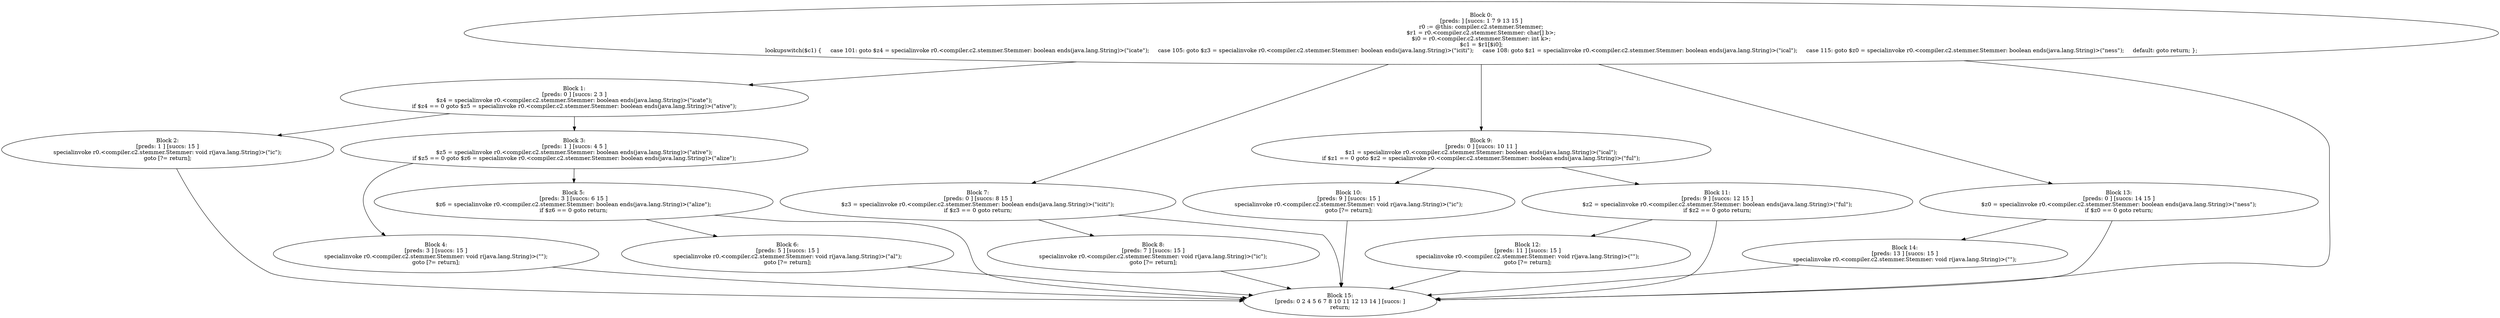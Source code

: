 digraph "unitGraph" {
    "Block 0:
[preds: ] [succs: 1 7 9 13 15 ]
r0 := @this: compiler.c2.stemmer.Stemmer;
$r1 = r0.<compiler.c2.stemmer.Stemmer: char[] b>;
$i0 = r0.<compiler.c2.stemmer.Stemmer: int k>;
$c1 = $r1[$i0];
lookupswitch($c1) {     case 101: goto $z4 = specialinvoke r0.<compiler.c2.stemmer.Stemmer: boolean ends(java.lang.String)>(\"icate\");     case 105: goto $z3 = specialinvoke r0.<compiler.c2.stemmer.Stemmer: boolean ends(java.lang.String)>(\"iciti\");     case 108: goto $z1 = specialinvoke r0.<compiler.c2.stemmer.Stemmer: boolean ends(java.lang.String)>(\"ical\");     case 115: goto $z0 = specialinvoke r0.<compiler.c2.stemmer.Stemmer: boolean ends(java.lang.String)>(\"ness\");     default: goto return; };
"
    "Block 1:
[preds: 0 ] [succs: 2 3 ]
$z4 = specialinvoke r0.<compiler.c2.stemmer.Stemmer: boolean ends(java.lang.String)>(\"icate\");
if $z4 == 0 goto $z5 = specialinvoke r0.<compiler.c2.stemmer.Stemmer: boolean ends(java.lang.String)>(\"ative\");
"
    "Block 2:
[preds: 1 ] [succs: 15 ]
specialinvoke r0.<compiler.c2.stemmer.Stemmer: void r(java.lang.String)>(\"ic\");
goto [?= return];
"
    "Block 3:
[preds: 1 ] [succs: 4 5 ]
$z5 = specialinvoke r0.<compiler.c2.stemmer.Stemmer: boolean ends(java.lang.String)>(\"ative\");
if $z5 == 0 goto $z6 = specialinvoke r0.<compiler.c2.stemmer.Stemmer: boolean ends(java.lang.String)>(\"alize\");
"
    "Block 4:
[preds: 3 ] [succs: 15 ]
specialinvoke r0.<compiler.c2.stemmer.Stemmer: void r(java.lang.String)>(\"\");
goto [?= return];
"
    "Block 5:
[preds: 3 ] [succs: 6 15 ]
$z6 = specialinvoke r0.<compiler.c2.stemmer.Stemmer: boolean ends(java.lang.String)>(\"alize\");
if $z6 == 0 goto return;
"
    "Block 6:
[preds: 5 ] [succs: 15 ]
specialinvoke r0.<compiler.c2.stemmer.Stemmer: void r(java.lang.String)>(\"al\");
goto [?= return];
"
    "Block 7:
[preds: 0 ] [succs: 8 15 ]
$z3 = specialinvoke r0.<compiler.c2.stemmer.Stemmer: boolean ends(java.lang.String)>(\"iciti\");
if $z3 == 0 goto return;
"
    "Block 8:
[preds: 7 ] [succs: 15 ]
specialinvoke r0.<compiler.c2.stemmer.Stemmer: void r(java.lang.String)>(\"ic\");
goto [?= return];
"
    "Block 9:
[preds: 0 ] [succs: 10 11 ]
$z1 = specialinvoke r0.<compiler.c2.stemmer.Stemmer: boolean ends(java.lang.String)>(\"ical\");
if $z1 == 0 goto $z2 = specialinvoke r0.<compiler.c2.stemmer.Stemmer: boolean ends(java.lang.String)>(\"ful\");
"
    "Block 10:
[preds: 9 ] [succs: 15 ]
specialinvoke r0.<compiler.c2.stemmer.Stemmer: void r(java.lang.String)>(\"ic\");
goto [?= return];
"
    "Block 11:
[preds: 9 ] [succs: 12 15 ]
$z2 = specialinvoke r0.<compiler.c2.stemmer.Stemmer: boolean ends(java.lang.String)>(\"ful\");
if $z2 == 0 goto return;
"
    "Block 12:
[preds: 11 ] [succs: 15 ]
specialinvoke r0.<compiler.c2.stemmer.Stemmer: void r(java.lang.String)>(\"\");
goto [?= return];
"
    "Block 13:
[preds: 0 ] [succs: 14 15 ]
$z0 = specialinvoke r0.<compiler.c2.stemmer.Stemmer: boolean ends(java.lang.String)>(\"ness\");
if $z0 == 0 goto return;
"
    "Block 14:
[preds: 13 ] [succs: 15 ]
specialinvoke r0.<compiler.c2.stemmer.Stemmer: void r(java.lang.String)>(\"\");
"
    "Block 15:
[preds: 0 2 4 5 6 7 8 10 11 12 13 14 ] [succs: ]
return;
"
    "Block 0:
[preds: ] [succs: 1 7 9 13 15 ]
r0 := @this: compiler.c2.stemmer.Stemmer;
$r1 = r0.<compiler.c2.stemmer.Stemmer: char[] b>;
$i0 = r0.<compiler.c2.stemmer.Stemmer: int k>;
$c1 = $r1[$i0];
lookupswitch($c1) {     case 101: goto $z4 = specialinvoke r0.<compiler.c2.stemmer.Stemmer: boolean ends(java.lang.String)>(\"icate\");     case 105: goto $z3 = specialinvoke r0.<compiler.c2.stemmer.Stemmer: boolean ends(java.lang.String)>(\"iciti\");     case 108: goto $z1 = specialinvoke r0.<compiler.c2.stemmer.Stemmer: boolean ends(java.lang.String)>(\"ical\");     case 115: goto $z0 = specialinvoke r0.<compiler.c2.stemmer.Stemmer: boolean ends(java.lang.String)>(\"ness\");     default: goto return; };
"->"Block 1:
[preds: 0 ] [succs: 2 3 ]
$z4 = specialinvoke r0.<compiler.c2.stemmer.Stemmer: boolean ends(java.lang.String)>(\"icate\");
if $z4 == 0 goto $z5 = specialinvoke r0.<compiler.c2.stemmer.Stemmer: boolean ends(java.lang.String)>(\"ative\");
";
    "Block 0:
[preds: ] [succs: 1 7 9 13 15 ]
r0 := @this: compiler.c2.stemmer.Stemmer;
$r1 = r0.<compiler.c2.stemmer.Stemmer: char[] b>;
$i0 = r0.<compiler.c2.stemmer.Stemmer: int k>;
$c1 = $r1[$i0];
lookupswitch($c1) {     case 101: goto $z4 = specialinvoke r0.<compiler.c2.stemmer.Stemmer: boolean ends(java.lang.String)>(\"icate\");     case 105: goto $z3 = specialinvoke r0.<compiler.c2.stemmer.Stemmer: boolean ends(java.lang.String)>(\"iciti\");     case 108: goto $z1 = specialinvoke r0.<compiler.c2.stemmer.Stemmer: boolean ends(java.lang.String)>(\"ical\");     case 115: goto $z0 = specialinvoke r0.<compiler.c2.stemmer.Stemmer: boolean ends(java.lang.String)>(\"ness\");     default: goto return; };
"->"Block 7:
[preds: 0 ] [succs: 8 15 ]
$z3 = specialinvoke r0.<compiler.c2.stemmer.Stemmer: boolean ends(java.lang.String)>(\"iciti\");
if $z3 == 0 goto return;
";
    "Block 0:
[preds: ] [succs: 1 7 9 13 15 ]
r0 := @this: compiler.c2.stemmer.Stemmer;
$r1 = r0.<compiler.c2.stemmer.Stemmer: char[] b>;
$i0 = r0.<compiler.c2.stemmer.Stemmer: int k>;
$c1 = $r1[$i0];
lookupswitch($c1) {     case 101: goto $z4 = specialinvoke r0.<compiler.c2.stemmer.Stemmer: boolean ends(java.lang.String)>(\"icate\");     case 105: goto $z3 = specialinvoke r0.<compiler.c2.stemmer.Stemmer: boolean ends(java.lang.String)>(\"iciti\");     case 108: goto $z1 = specialinvoke r0.<compiler.c2.stemmer.Stemmer: boolean ends(java.lang.String)>(\"ical\");     case 115: goto $z0 = specialinvoke r0.<compiler.c2.stemmer.Stemmer: boolean ends(java.lang.String)>(\"ness\");     default: goto return; };
"->"Block 9:
[preds: 0 ] [succs: 10 11 ]
$z1 = specialinvoke r0.<compiler.c2.stemmer.Stemmer: boolean ends(java.lang.String)>(\"ical\");
if $z1 == 0 goto $z2 = specialinvoke r0.<compiler.c2.stemmer.Stemmer: boolean ends(java.lang.String)>(\"ful\");
";
    "Block 0:
[preds: ] [succs: 1 7 9 13 15 ]
r0 := @this: compiler.c2.stemmer.Stemmer;
$r1 = r0.<compiler.c2.stemmer.Stemmer: char[] b>;
$i0 = r0.<compiler.c2.stemmer.Stemmer: int k>;
$c1 = $r1[$i0];
lookupswitch($c1) {     case 101: goto $z4 = specialinvoke r0.<compiler.c2.stemmer.Stemmer: boolean ends(java.lang.String)>(\"icate\");     case 105: goto $z3 = specialinvoke r0.<compiler.c2.stemmer.Stemmer: boolean ends(java.lang.String)>(\"iciti\");     case 108: goto $z1 = specialinvoke r0.<compiler.c2.stemmer.Stemmer: boolean ends(java.lang.String)>(\"ical\");     case 115: goto $z0 = specialinvoke r0.<compiler.c2.stemmer.Stemmer: boolean ends(java.lang.String)>(\"ness\");     default: goto return; };
"->"Block 13:
[preds: 0 ] [succs: 14 15 ]
$z0 = specialinvoke r0.<compiler.c2.stemmer.Stemmer: boolean ends(java.lang.String)>(\"ness\");
if $z0 == 0 goto return;
";
    "Block 0:
[preds: ] [succs: 1 7 9 13 15 ]
r0 := @this: compiler.c2.stemmer.Stemmer;
$r1 = r0.<compiler.c2.stemmer.Stemmer: char[] b>;
$i0 = r0.<compiler.c2.stemmer.Stemmer: int k>;
$c1 = $r1[$i0];
lookupswitch($c1) {     case 101: goto $z4 = specialinvoke r0.<compiler.c2.stemmer.Stemmer: boolean ends(java.lang.String)>(\"icate\");     case 105: goto $z3 = specialinvoke r0.<compiler.c2.stemmer.Stemmer: boolean ends(java.lang.String)>(\"iciti\");     case 108: goto $z1 = specialinvoke r0.<compiler.c2.stemmer.Stemmer: boolean ends(java.lang.String)>(\"ical\");     case 115: goto $z0 = specialinvoke r0.<compiler.c2.stemmer.Stemmer: boolean ends(java.lang.String)>(\"ness\");     default: goto return; };
"->"Block 15:
[preds: 0 2 4 5 6 7 8 10 11 12 13 14 ] [succs: ]
return;
";
    "Block 1:
[preds: 0 ] [succs: 2 3 ]
$z4 = specialinvoke r0.<compiler.c2.stemmer.Stemmer: boolean ends(java.lang.String)>(\"icate\");
if $z4 == 0 goto $z5 = specialinvoke r0.<compiler.c2.stemmer.Stemmer: boolean ends(java.lang.String)>(\"ative\");
"->"Block 2:
[preds: 1 ] [succs: 15 ]
specialinvoke r0.<compiler.c2.stemmer.Stemmer: void r(java.lang.String)>(\"ic\");
goto [?= return];
";
    "Block 1:
[preds: 0 ] [succs: 2 3 ]
$z4 = specialinvoke r0.<compiler.c2.stemmer.Stemmer: boolean ends(java.lang.String)>(\"icate\");
if $z4 == 0 goto $z5 = specialinvoke r0.<compiler.c2.stemmer.Stemmer: boolean ends(java.lang.String)>(\"ative\");
"->"Block 3:
[preds: 1 ] [succs: 4 5 ]
$z5 = specialinvoke r0.<compiler.c2.stemmer.Stemmer: boolean ends(java.lang.String)>(\"ative\");
if $z5 == 0 goto $z6 = specialinvoke r0.<compiler.c2.stemmer.Stemmer: boolean ends(java.lang.String)>(\"alize\");
";
    "Block 2:
[preds: 1 ] [succs: 15 ]
specialinvoke r0.<compiler.c2.stemmer.Stemmer: void r(java.lang.String)>(\"ic\");
goto [?= return];
"->"Block 15:
[preds: 0 2 4 5 6 7 8 10 11 12 13 14 ] [succs: ]
return;
";
    "Block 3:
[preds: 1 ] [succs: 4 5 ]
$z5 = specialinvoke r0.<compiler.c2.stemmer.Stemmer: boolean ends(java.lang.String)>(\"ative\");
if $z5 == 0 goto $z6 = specialinvoke r0.<compiler.c2.stemmer.Stemmer: boolean ends(java.lang.String)>(\"alize\");
"->"Block 4:
[preds: 3 ] [succs: 15 ]
specialinvoke r0.<compiler.c2.stemmer.Stemmer: void r(java.lang.String)>(\"\");
goto [?= return];
";
    "Block 3:
[preds: 1 ] [succs: 4 5 ]
$z5 = specialinvoke r0.<compiler.c2.stemmer.Stemmer: boolean ends(java.lang.String)>(\"ative\");
if $z5 == 0 goto $z6 = specialinvoke r0.<compiler.c2.stemmer.Stemmer: boolean ends(java.lang.String)>(\"alize\");
"->"Block 5:
[preds: 3 ] [succs: 6 15 ]
$z6 = specialinvoke r0.<compiler.c2.stemmer.Stemmer: boolean ends(java.lang.String)>(\"alize\");
if $z6 == 0 goto return;
";
    "Block 4:
[preds: 3 ] [succs: 15 ]
specialinvoke r0.<compiler.c2.stemmer.Stemmer: void r(java.lang.String)>(\"\");
goto [?= return];
"->"Block 15:
[preds: 0 2 4 5 6 7 8 10 11 12 13 14 ] [succs: ]
return;
";
    "Block 5:
[preds: 3 ] [succs: 6 15 ]
$z6 = specialinvoke r0.<compiler.c2.stemmer.Stemmer: boolean ends(java.lang.String)>(\"alize\");
if $z6 == 0 goto return;
"->"Block 6:
[preds: 5 ] [succs: 15 ]
specialinvoke r0.<compiler.c2.stemmer.Stemmer: void r(java.lang.String)>(\"al\");
goto [?= return];
";
    "Block 5:
[preds: 3 ] [succs: 6 15 ]
$z6 = specialinvoke r0.<compiler.c2.stemmer.Stemmer: boolean ends(java.lang.String)>(\"alize\");
if $z6 == 0 goto return;
"->"Block 15:
[preds: 0 2 4 5 6 7 8 10 11 12 13 14 ] [succs: ]
return;
";
    "Block 6:
[preds: 5 ] [succs: 15 ]
specialinvoke r0.<compiler.c2.stemmer.Stemmer: void r(java.lang.String)>(\"al\");
goto [?= return];
"->"Block 15:
[preds: 0 2 4 5 6 7 8 10 11 12 13 14 ] [succs: ]
return;
";
    "Block 7:
[preds: 0 ] [succs: 8 15 ]
$z3 = specialinvoke r0.<compiler.c2.stemmer.Stemmer: boolean ends(java.lang.String)>(\"iciti\");
if $z3 == 0 goto return;
"->"Block 8:
[preds: 7 ] [succs: 15 ]
specialinvoke r0.<compiler.c2.stemmer.Stemmer: void r(java.lang.String)>(\"ic\");
goto [?= return];
";
    "Block 7:
[preds: 0 ] [succs: 8 15 ]
$z3 = specialinvoke r0.<compiler.c2.stemmer.Stemmer: boolean ends(java.lang.String)>(\"iciti\");
if $z3 == 0 goto return;
"->"Block 15:
[preds: 0 2 4 5 6 7 8 10 11 12 13 14 ] [succs: ]
return;
";
    "Block 8:
[preds: 7 ] [succs: 15 ]
specialinvoke r0.<compiler.c2.stemmer.Stemmer: void r(java.lang.String)>(\"ic\");
goto [?= return];
"->"Block 15:
[preds: 0 2 4 5 6 7 8 10 11 12 13 14 ] [succs: ]
return;
";
    "Block 9:
[preds: 0 ] [succs: 10 11 ]
$z1 = specialinvoke r0.<compiler.c2.stemmer.Stemmer: boolean ends(java.lang.String)>(\"ical\");
if $z1 == 0 goto $z2 = specialinvoke r0.<compiler.c2.stemmer.Stemmer: boolean ends(java.lang.String)>(\"ful\");
"->"Block 10:
[preds: 9 ] [succs: 15 ]
specialinvoke r0.<compiler.c2.stemmer.Stemmer: void r(java.lang.String)>(\"ic\");
goto [?= return];
";
    "Block 9:
[preds: 0 ] [succs: 10 11 ]
$z1 = specialinvoke r0.<compiler.c2.stemmer.Stemmer: boolean ends(java.lang.String)>(\"ical\");
if $z1 == 0 goto $z2 = specialinvoke r0.<compiler.c2.stemmer.Stemmer: boolean ends(java.lang.String)>(\"ful\");
"->"Block 11:
[preds: 9 ] [succs: 12 15 ]
$z2 = specialinvoke r0.<compiler.c2.stemmer.Stemmer: boolean ends(java.lang.String)>(\"ful\");
if $z2 == 0 goto return;
";
    "Block 10:
[preds: 9 ] [succs: 15 ]
specialinvoke r0.<compiler.c2.stemmer.Stemmer: void r(java.lang.String)>(\"ic\");
goto [?= return];
"->"Block 15:
[preds: 0 2 4 5 6 7 8 10 11 12 13 14 ] [succs: ]
return;
";
    "Block 11:
[preds: 9 ] [succs: 12 15 ]
$z2 = specialinvoke r0.<compiler.c2.stemmer.Stemmer: boolean ends(java.lang.String)>(\"ful\");
if $z2 == 0 goto return;
"->"Block 12:
[preds: 11 ] [succs: 15 ]
specialinvoke r0.<compiler.c2.stemmer.Stemmer: void r(java.lang.String)>(\"\");
goto [?= return];
";
    "Block 11:
[preds: 9 ] [succs: 12 15 ]
$z2 = specialinvoke r0.<compiler.c2.stemmer.Stemmer: boolean ends(java.lang.String)>(\"ful\");
if $z2 == 0 goto return;
"->"Block 15:
[preds: 0 2 4 5 6 7 8 10 11 12 13 14 ] [succs: ]
return;
";
    "Block 12:
[preds: 11 ] [succs: 15 ]
specialinvoke r0.<compiler.c2.stemmer.Stemmer: void r(java.lang.String)>(\"\");
goto [?= return];
"->"Block 15:
[preds: 0 2 4 5 6 7 8 10 11 12 13 14 ] [succs: ]
return;
";
    "Block 13:
[preds: 0 ] [succs: 14 15 ]
$z0 = specialinvoke r0.<compiler.c2.stemmer.Stemmer: boolean ends(java.lang.String)>(\"ness\");
if $z0 == 0 goto return;
"->"Block 14:
[preds: 13 ] [succs: 15 ]
specialinvoke r0.<compiler.c2.stemmer.Stemmer: void r(java.lang.String)>(\"\");
";
    "Block 13:
[preds: 0 ] [succs: 14 15 ]
$z0 = specialinvoke r0.<compiler.c2.stemmer.Stemmer: boolean ends(java.lang.String)>(\"ness\");
if $z0 == 0 goto return;
"->"Block 15:
[preds: 0 2 4 5 6 7 8 10 11 12 13 14 ] [succs: ]
return;
";
    "Block 14:
[preds: 13 ] [succs: 15 ]
specialinvoke r0.<compiler.c2.stemmer.Stemmer: void r(java.lang.String)>(\"\");
"->"Block 15:
[preds: 0 2 4 5 6 7 8 10 11 12 13 14 ] [succs: ]
return;
";
}
